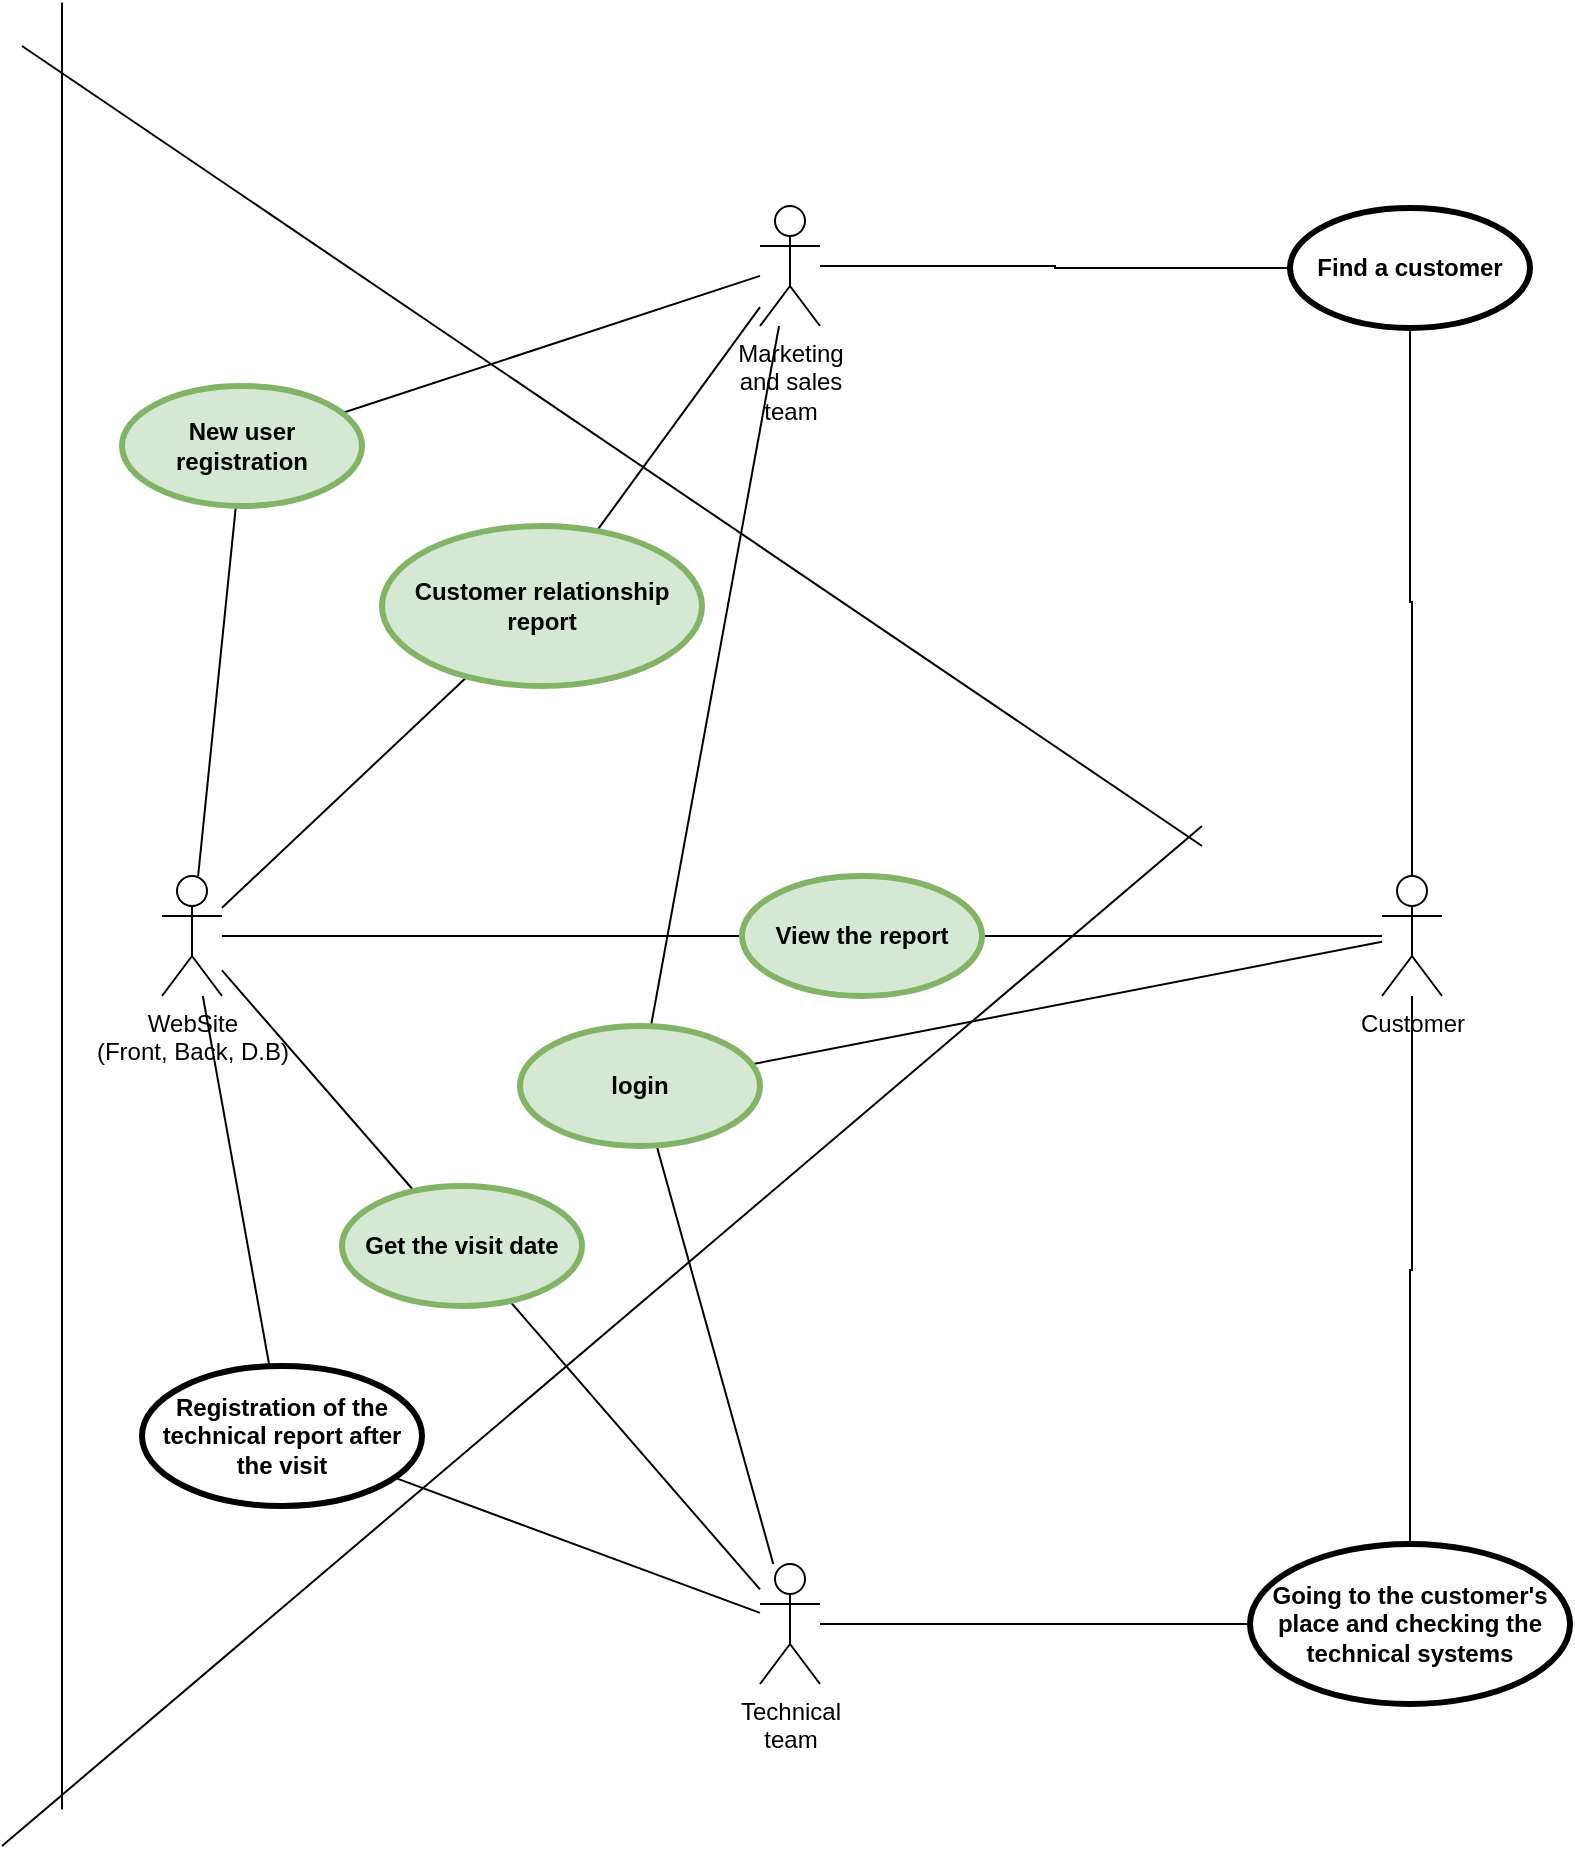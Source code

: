 <mxfile version="24.5.2" type="device">
  <diagram name="Page-1" id="q6htQ7NkTHV0uFQ6kuhn">
    <mxGraphModel dx="2863" dy="1649" grid="1" gridSize="10" guides="1" tooltips="1" connect="1" arrows="1" fold="1" page="1" pageScale="1" pageWidth="827" pageHeight="1169" math="0" shadow="0">
      <root>
        <mxCell id="0" />
        <mxCell id="1" parent="0" />
        <mxCell id="n9L6lJ5KI3tGpuM90Gf6-24" style="rounded=0;orthogonalLoop=1;jettySize=auto;html=1;startArrow=none;startFill=0;endArrow=none;endFill=0;" parent="1" source="n9L6lJ5KI3tGpuM90Gf6-1" target="n9L6lJ5KI3tGpuM90Gf6-19" edge="1">
          <mxGeometry relative="1" as="geometry" />
        </mxCell>
        <mxCell id="n9L6lJ5KI3tGpuM90Gf6-25" style="rounded=0;orthogonalLoop=1;jettySize=auto;html=1;startArrow=none;startFill=0;endArrow=none;endFill=0;" parent="1" source="n9L6lJ5KI3tGpuM90Gf6-1" target="n9L6lJ5KI3tGpuM90Gf6-20" edge="1">
          <mxGeometry relative="1" as="geometry" />
        </mxCell>
        <mxCell id="n9L6lJ5KI3tGpuM90Gf6-30" style="rounded=0;orthogonalLoop=1;jettySize=auto;html=1;startArrow=none;startFill=0;endArrow=none;endFill=0;" parent="1" source="n9L6lJ5KI3tGpuM90Gf6-1" target="n9L6lJ5KI3tGpuM90Gf6-27" edge="1">
          <mxGeometry relative="1" as="geometry" />
        </mxCell>
        <mxCell id="n9L6lJ5KI3tGpuM90Gf6-31" style="rounded=0;orthogonalLoop=1;jettySize=auto;html=1;startArrow=none;startFill=0;endArrow=none;endFill=0;" parent="1" source="n9L6lJ5KI3tGpuM90Gf6-1" target="n9L6lJ5KI3tGpuM90Gf6-26" edge="1">
          <mxGeometry relative="1" as="geometry" />
        </mxCell>
        <mxCell id="n9L6lJ5KI3tGpuM90Gf6-33" style="rounded=0;orthogonalLoop=1;jettySize=auto;html=1;startArrow=none;startFill=0;endArrow=none;endFill=0;" parent="1" source="n9L6lJ5KI3tGpuM90Gf6-1" target="n9L6lJ5KI3tGpuM90Gf6-32" edge="1">
          <mxGeometry relative="1" as="geometry" />
        </mxCell>
        <mxCell id="n9L6lJ5KI3tGpuM90Gf6-1" value="WebSite &lt;br&gt;(Front, Back, D.B)" style="shape=umlActor;html=1;verticalLabelPosition=bottom;verticalAlign=top;align=center;" parent="1" vertex="1">
          <mxGeometry x="100" y="555" width="30" height="60" as="geometry" />
        </mxCell>
        <mxCell id="n9L6lJ5KI3tGpuM90Gf6-17" style="edgeStyle=orthogonalEdgeStyle;rounded=0;orthogonalLoop=1;jettySize=auto;html=1;endArrow=none;endFill=0;" parent="1" source="n9L6lJ5KI3tGpuM90Gf6-2" target="n9L6lJ5KI3tGpuM90Gf6-16" edge="1">
          <mxGeometry relative="1" as="geometry" />
        </mxCell>
        <mxCell id="n9L6lJ5KI3tGpuM90Gf6-34" style="rounded=0;orthogonalLoop=1;jettySize=auto;html=1;startArrow=none;startFill=0;endArrow=none;endFill=0;" parent="1" source="n9L6lJ5KI3tGpuM90Gf6-2" target="n9L6lJ5KI3tGpuM90Gf6-32" edge="1">
          <mxGeometry relative="1" as="geometry" />
        </mxCell>
        <mxCell id="3sXIvEVBG3c3xTENU0pX-4" style="rounded=0;orthogonalLoop=1;jettySize=auto;html=1;endArrow=none;endFill=0;" edge="1" parent="1" source="n9L6lJ5KI3tGpuM90Gf6-2" target="3sXIvEVBG3c3xTENU0pX-1">
          <mxGeometry relative="1" as="geometry" />
        </mxCell>
        <mxCell id="n9L6lJ5KI3tGpuM90Gf6-2" value="Customer" style="shape=umlActor;html=1;verticalLabelPosition=bottom;verticalAlign=top;align=center;" parent="1" vertex="1">
          <mxGeometry x="710" y="555" width="30" height="60" as="geometry" />
        </mxCell>
        <mxCell id="n9L6lJ5KI3tGpuM90Gf6-12" style="edgeStyle=orthogonalEdgeStyle;rounded=0;orthogonalLoop=1;jettySize=auto;html=1;endArrow=none;endFill=0;" parent="1" source="n9L6lJ5KI3tGpuM90Gf6-4" target="n9L6lJ5KI3tGpuM90Gf6-11" edge="1">
          <mxGeometry relative="1" as="geometry" />
        </mxCell>
        <mxCell id="n9L6lJ5KI3tGpuM90Gf6-28" style="rounded=0;orthogonalLoop=1;jettySize=auto;html=1;startArrow=none;startFill=0;endArrow=none;endFill=0;" parent="1" source="n9L6lJ5KI3tGpuM90Gf6-4" target="n9L6lJ5KI3tGpuM90Gf6-26" edge="1">
          <mxGeometry relative="1" as="geometry" />
        </mxCell>
        <mxCell id="n9L6lJ5KI3tGpuM90Gf6-29" style="rounded=0;orthogonalLoop=1;jettySize=auto;html=1;startArrow=none;startFill=0;endArrow=none;endFill=0;" parent="1" source="n9L6lJ5KI3tGpuM90Gf6-4" target="n9L6lJ5KI3tGpuM90Gf6-27" edge="1">
          <mxGeometry relative="1" as="geometry" />
        </mxCell>
        <mxCell id="3sXIvEVBG3c3xTENU0pX-5" style="rounded=0;orthogonalLoop=1;jettySize=auto;html=1;endArrow=none;endFill=0;" edge="1" parent="1" source="n9L6lJ5KI3tGpuM90Gf6-4" target="3sXIvEVBG3c3xTENU0pX-1">
          <mxGeometry relative="1" as="geometry" />
        </mxCell>
        <mxCell id="n9L6lJ5KI3tGpuM90Gf6-4" value="Marketing&lt;br/&gt;and sales&lt;br/&gt;team" style="shape=umlActor;html=1;verticalLabelPosition=bottom;verticalAlign=top;align=center;" parent="1" vertex="1">
          <mxGeometry x="399" y="220" width="30" height="60" as="geometry" />
        </mxCell>
        <mxCell id="n9L6lJ5KI3tGpuM90Gf6-21" style="rounded=0;orthogonalLoop=1;jettySize=auto;html=1;startArrow=none;startFill=0;endArrow=none;endFill=0;" parent="1" source="n9L6lJ5KI3tGpuM90Gf6-5" target="n9L6lJ5KI3tGpuM90Gf6-19" edge="1">
          <mxGeometry relative="1" as="geometry" />
        </mxCell>
        <mxCell id="n9L6lJ5KI3tGpuM90Gf6-22" style="rounded=0;orthogonalLoop=1;jettySize=auto;html=1;startArrow=none;startFill=0;endArrow=none;endFill=0;" parent="1" source="n9L6lJ5KI3tGpuM90Gf6-5" target="n9L6lJ5KI3tGpuM90Gf6-20" edge="1">
          <mxGeometry relative="1" as="geometry" />
        </mxCell>
        <mxCell id="3sXIvEVBG3c3xTENU0pX-3" style="rounded=0;orthogonalLoop=1;jettySize=auto;html=1;endArrow=none;endFill=0;" edge="1" parent="1" source="n9L6lJ5KI3tGpuM90Gf6-5" target="3sXIvEVBG3c3xTENU0pX-1">
          <mxGeometry relative="1" as="geometry" />
        </mxCell>
        <mxCell id="n9L6lJ5KI3tGpuM90Gf6-5" value="Technical&lt;br/&gt;team" style="shape=umlActor;html=1;verticalLabelPosition=bottom;verticalAlign=top;align=center;" parent="1" vertex="1">
          <mxGeometry x="399" y="899" width="30" height="60" as="geometry" />
        </mxCell>
        <mxCell id="n9L6lJ5KI3tGpuM90Gf6-14" style="edgeStyle=orthogonalEdgeStyle;rounded=0;orthogonalLoop=1;jettySize=auto;html=1;endArrow=none;endFill=0;" parent="1" source="n9L6lJ5KI3tGpuM90Gf6-11" target="n9L6lJ5KI3tGpuM90Gf6-2" edge="1">
          <mxGeometry relative="1" as="geometry" />
        </mxCell>
        <mxCell id="n9L6lJ5KI3tGpuM90Gf6-11" value="Find a customer" style="shape=ellipse;html=1;strokeWidth=3;fontStyle=1;whiteSpace=wrap;align=center;perimeter=ellipsePerimeter;" parent="1" vertex="1">
          <mxGeometry x="664" y="221" width="120" height="60" as="geometry" />
        </mxCell>
        <mxCell id="n9L6lJ5KI3tGpuM90Gf6-18" style="edgeStyle=orthogonalEdgeStyle;rounded=0;orthogonalLoop=1;jettySize=auto;html=1;endArrow=none;endFill=0;" parent="1" source="n9L6lJ5KI3tGpuM90Gf6-16" target="n9L6lJ5KI3tGpuM90Gf6-5" edge="1">
          <mxGeometry relative="1" as="geometry" />
        </mxCell>
        <mxCell id="n9L6lJ5KI3tGpuM90Gf6-16" value="Going to the customer&#39;s place and checking the technical systems" style="shape=ellipse;html=1;strokeWidth=3;fontStyle=1;whiteSpace=wrap;align=center;perimeter=ellipsePerimeter;" parent="1" vertex="1">
          <mxGeometry x="644" y="889" width="160" height="80" as="geometry" />
        </mxCell>
        <mxCell id="n9L6lJ5KI3tGpuM90Gf6-19" value="Get the visit date" style="shape=ellipse;html=1;strokeWidth=3;fontStyle=1;whiteSpace=wrap;align=center;perimeter=ellipsePerimeter;fillColor=#d5e8d4;strokeColor=#82b366;" parent="1" vertex="1">
          <mxGeometry x="190" y="710" width="120" height="60" as="geometry" />
        </mxCell>
        <mxCell id="n9L6lJ5KI3tGpuM90Gf6-20" value="Registration of the technical report after the visit" style="shape=ellipse;html=1;strokeWidth=3;fontStyle=1;whiteSpace=wrap;align=center;perimeter=ellipsePerimeter;" parent="1" vertex="1">
          <mxGeometry x="90" y="800" width="140" height="70" as="geometry" />
        </mxCell>
        <mxCell id="n9L6lJ5KI3tGpuM90Gf6-26" value="New user registration" style="shape=ellipse;html=1;strokeWidth=3;fontStyle=1;whiteSpace=wrap;align=center;perimeter=ellipsePerimeter;fillColor=#d5e8d4;strokeColor=#82b366;" parent="1" vertex="1">
          <mxGeometry x="80" y="310" width="120" height="60" as="geometry" />
        </mxCell>
        <mxCell id="n9L6lJ5KI3tGpuM90Gf6-27" value="Customer relationship report" style="shape=ellipse;html=1;strokeWidth=3;fontStyle=1;whiteSpace=wrap;align=center;perimeter=ellipsePerimeter;fillColor=#d5e8d4;strokeColor=#82b366;" parent="1" vertex="1">
          <mxGeometry x="210" y="380" width="160" height="80" as="geometry" />
        </mxCell>
        <mxCell id="n9L6lJ5KI3tGpuM90Gf6-32" value="View the report" style="shape=ellipse;html=1;strokeWidth=3;fontStyle=1;whiteSpace=wrap;align=center;perimeter=ellipsePerimeter;fillColor=#d5e8d4;strokeColor=#82b366;" parent="1" vertex="1">
          <mxGeometry x="390" y="555" width="120" height="60" as="geometry" />
        </mxCell>
        <mxCell id="n9L6lJ5KI3tGpuM90Gf6-35" value="" style="edgeStyle=none;html=1;endArrow=none;verticalAlign=bottom;rounded=0;" parent="1" edge="1">
          <mxGeometry width="160" relative="1" as="geometry">
            <mxPoint x="30" y="140" as="sourcePoint" />
            <mxPoint x="620" y="540" as="targetPoint" />
          </mxGeometry>
        </mxCell>
        <mxCell id="n9L6lJ5KI3tGpuM90Gf6-36" value="" style="edgeStyle=none;html=1;endArrow=none;verticalAlign=bottom;rounded=0;" parent="1" edge="1">
          <mxGeometry width="160" relative="1" as="geometry">
            <mxPoint x="50" y="118.222" as="sourcePoint" />
            <mxPoint x="50" y="1021.778" as="targetPoint" />
          </mxGeometry>
        </mxCell>
        <mxCell id="n9L6lJ5KI3tGpuM90Gf6-37" value="" style="edgeStyle=none;html=1;endArrow=none;verticalAlign=bottom;rounded=0;" parent="1" edge="1">
          <mxGeometry width="160" relative="1" as="geometry">
            <mxPoint x="20" y="1040" as="sourcePoint" />
            <mxPoint x="620" y="530" as="targetPoint" />
          </mxGeometry>
        </mxCell>
        <mxCell id="3sXIvEVBG3c3xTENU0pX-1" value="login" style="shape=ellipse;html=1;strokeWidth=3;fontStyle=1;whiteSpace=wrap;align=center;perimeter=ellipsePerimeter;fillColor=#d5e8d4;strokeColor=#82b366;" vertex="1" parent="1">
          <mxGeometry x="279" y="630" width="120" height="60" as="geometry" />
        </mxCell>
      </root>
    </mxGraphModel>
  </diagram>
</mxfile>
